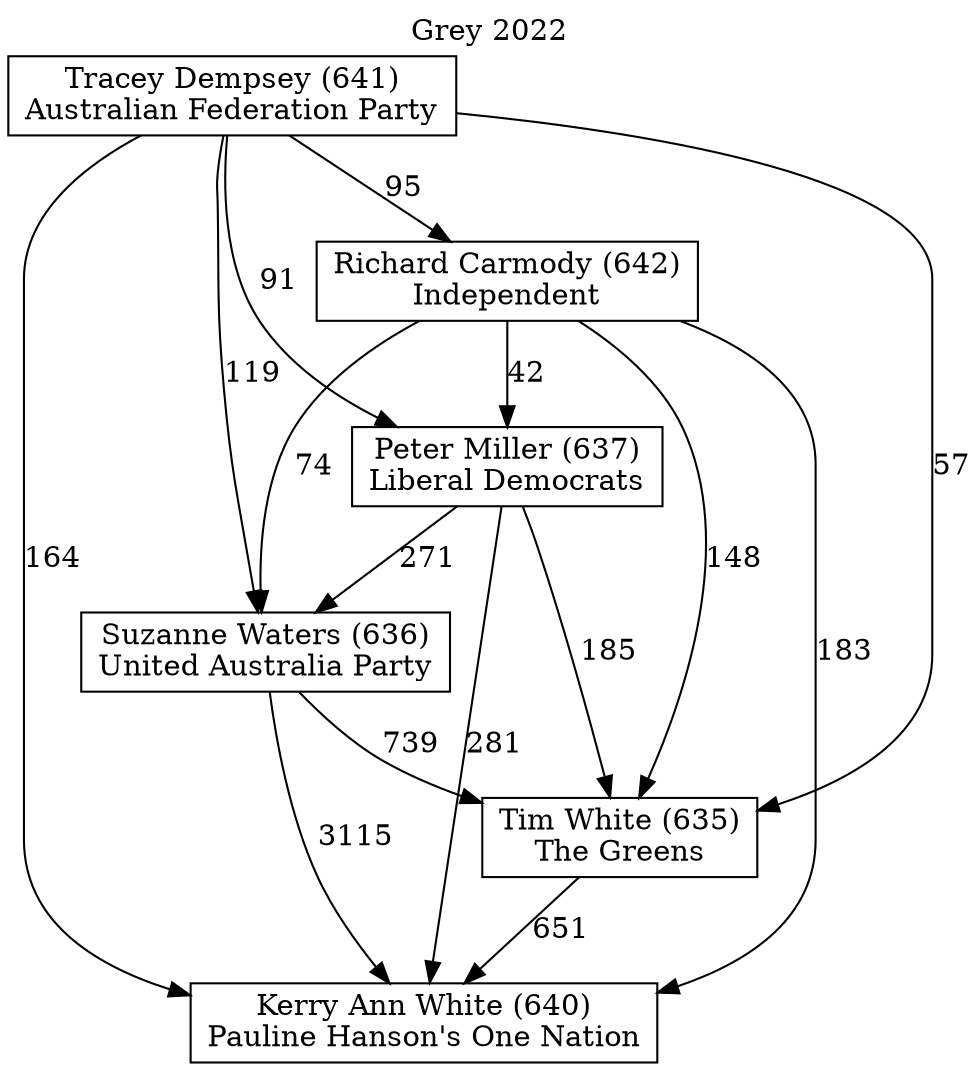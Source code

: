 // House preference flow
digraph "Kerry Ann White (640)_Grey_2022" {
	graph [label="Grey 2022" labelloc=t mclimit=10]
	node [shape=box]
	"Kerry Ann White (640)" [label="Kerry Ann White (640)
Pauline Hanson's One Nation"]
	"Tim White (635)" [label="Tim White (635)
The Greens"]
	"Suzanne Waters (636)" [label="Suzanne Waters (636)
United Australia Party"]
	"Peter Miller (637)" [label="Peter Miller (637)
Liberal Democrats"]
	"Richard Carmody (642)" [label="Richard Carmody (642)
Independent"]
	"Tracey Dempsey (641)" [label="Tracey Dempsey (641)
Australian Federation Party"]
	"Tim White (635)" -> "Kerry Ann White (640)" [label=651]
	"Suzanne Waters (636)" -> "Tim White (635)" [label=739]
	"Peter Miller (637)" -> "Suzanne Waters (636)" [label=271]
	"Richard Carmody (642)" -> "Peter Miller (637)" [label=42]
	"Tracey Dempsey (641)" -> "Richard Carmody (642)" [label=95]
	"Suzanne Waters (636)" -> "Kerry Ann White (640)" [label=3115]
	"Peter Miller (637)" -> "Kerry Ann White (640)" [label=281]
	"Richard Carmody (642)" -> "Kerry Ann White (640)" [label=183]
	"Tracey Dempsey (641)" -> "Kerry Ann White (640)" [label=164]
	"Tracey Dempsey (641)" -> "Peter Miller (637)" [label=91]
	"Richard Carmody (642)" -> "Suzanne Waters (636)" [label=74]
	"Tracey Dempsey (641)" -> "Suzanne Waters (636)" [label=119]
	"Peter Miller (637)" -> "Tim White (635)" [label=185]
	"Richard Carmody (642)" -> "Tim White (635)" [label=148]
	"Tracey Dempsey (641)" -> "Tim White (635)" [label=57]
}

